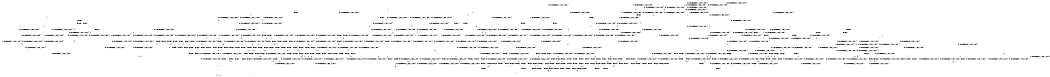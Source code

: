 digraph BCG {
size = "7, 10.5";
center = TRUE;
node [shape = circle];
0 [peripheries = 2];
0 -> 1 [label = "EX !0 !ATOMIC_EXCH_BRANCH (1, +0, FALSE, +0, 3, TRUE) !{}"];
0 -> 2 [label = "EX !2 !ATOMIC_EXCH_BRANCH (1, +0, TRUE, +0, 1, TRUE) !{}"];
0 -> 3 [label = "EX !1 !ATOMIC_EXCH_BRANCH (1, +1, TRUE, +0, 2, TRUE) !{}"];
0 -> 4 [label = "EX !0 !ATOMIC_EXCH_BRANCH (1, +0, FALSE, +0, 3, TRUE) !{}"];
0 -> 5 [label = "EX !2 !ATOMIC_EXCH_BRANCH (1, +0, TRUE, +0, 1, TRUE) !{}"];
0 -> 6 [label = "EX !1 !ATOMIC_EXCH_BRANCH (1, +1, TRUE, +0, 2, TRUE) !{}"];
1 -> 7 [label = "EX !2 !ATOMIC_EXCH_BRANCH (1, +0, TRUE, +0, 1, TRUE) !{}"];
2 -> 8 [label = "EX !0 !ATOMIC_EXCH_BRANCH (1, +0, FALSE, +0, 3, TRUE) !{}"];
3 -> 9 [label = "EX !0 !ATOMIC_EXCH_BRANCH (1, +0, FALSE, +0, 3, FALSE) !{}"];
4 -> 7 [label = "EX !2 !ATOMIC_EXCH_BRANCH (1, +0, TRUE, +0, 1, TRUE) !{}"];
4 -> 10 [label = "EX !1 !ATOMIC_EXCH_BRANCH (1, +1, TRUE, +0, 2, TRUE) !{}"];
4 -> 11 [label = "TERMINATE !0"];
4 -> 12 [label = "EX !2 !ATOMIC_EXCH_BRANCH (1, +0, TRUE, +0, 1, TRUE) !{}"];
4 -> 13 [label = "EX !1 !ATOMIC_EXCH_BRANCH (1, +1, TRUE, +0, 2, TRUE) !{}"];
4 -> 14 [label = "TERMINATE !0"];
5 -> 2 [label = "EX !2 !ATOMIC_EXCH_BRANCH (1, +0, TRUE, +0, 1, TRUE) !{}"];
5 -> 8 [label = "EX !0 !ATOMIC_EXCH_BRANCH (1, +0, FALSE, +0, 3, TRUE) !{}"];
5 -> 15 [label = "EX !1 !ATOMIC_EXCH_BRANCH (1, +1, TRUE, +0, 2, TRUE) !{}"];
5 -> 5 [label = "EX !2 !ATOMIC_EXCH_BRANCH (1, +0, TRUE, +0, 1, TRUE) !{}"];
5 -> 16 [label = "EX !0 !ATOMIC_EXCH_BRANCH (1, +0, FALSE, +0, 3, TRUE) !{}"];
5 -> 17 [label = "EX !1 !ATOMIC_EXCH_BRANCH (1, +1, TRUE, +0, 2, TRUE) !{}"];
6 -> 9 [label = "EX !0 !ATOMIC_EXCH_BRANCH (1, +0, FALSE, +0, 3, FALSE) !{}"];
6 -> 18 [label = "EX !2 !ATOMIC_EXCH_BRANCH (1, +0, TRUE, +0, 1, FALSE) !{}"];
6 -> 19 [label = "TERMINATE !1"];
6 -> 20 [label = "EX !0 !ATOMIC_EXCH_BRANCH (1, +0, FALSE, +0, 3, FALSE) !{}"];
6 -> 21 [label = "EX !2 !ATOMIC_EXCH_BRANCH (1, +0, TRUE, +0, 1, FALSE) !{}"];
6 -> 22 [label = "TERMINATE !1"];
7 -> 23 [label = "EX !1 !ATOMIC_EXCH_BRANCH (1, +1, TRUE, +0, 2, TRUE) !{}"];
8 -> 7 [label = "EX !2 !ATOMIC_EXCH_BRANCH (1, +0, TRUE, +0, 1, TRUE) !{}"];
9 -> 24 [label = "EX !0 !ATOMIC_EXCH_BRANCH (1, +1, TRUE, +1, 1, TRUE) !{}"];
10 -> 25 [label = "EX !2 !ATOMIC_EXCH_BRANCH (1, +0, TRUE, +0, 1, FALSE) !{}"];
11 -> 26 [label = "EX !2 !ATOMIC_EXCH_BRANCH (1, +0, TRUE, +0, 1, TRUE) !{}"];
12 -> 7 [label = "EX !2 !ATOMIC_EXCH_BRANCH (1, +0, TRUE, +0, 1, TRUE) !{}"];
12 -> 23 [label = "EX !1 !ATOMIC_EXCH_BRANCH (1, +1, TRUE, +0, 2, TRUE) !{}"];
12 -> 27 [label = "TERMINATE !0"];
12 -> 12 [label = "EX !2 !ATOMIC_EXCH_BRANCH (1, +0, TRUE, +0, 1, TRUE) !{}"];
12 -> 28 [label = "EX !1 !ATOMIC_EXCH_BRANCH (1, +1, TRUE, +0, 2, TRUE) !{}"];
12 -> 29 [label = "TERMINATE !0"];
13 -> 25 [label = "EX !2 !ATOMIC_EXCH_BRANCH (1, +0, TRUE, +0, 1, FALSE) !{}"];
13 -> 30 [label = "TERMINATE !0"];
13 -> 31 [label = "TERMINATE !1"];
13 -> 32 [label = "EX !2 !ATOMIC_EXCH_BRANCH (1, +0, TRUE, +0, 1, FALSE) !{}"];
13 -> 33 [label = "TERMINATE !0"];
13 -> 34 [label = "TERMINATE !1"];
14 -> 26 [label = "EX !2 !ATOMIC_EXCH_BRANCH (1, +0, TRUE, +0, 1, TRUE) !{}"];
14 -> 35 [label = "EX !1 !ATOMIC_EXCH_BRANCH (1, +1, TRUE, +0, 2, TRUE) !{}"];
14 -> 36 [label = "EX !2 !ATOMIC_EXCH_BRANCH (1, +0, TRUE, +0, 1, TRUE) !{}"];
14 -> 37 [label = "EX !1 !ATOMIC_EXCH_BRANCH (1, +1, TRUE, +0, 2, TRUE) !{}"];
15 -> 18 [label = "EX !2 !ATOMIC_EXCH_BRANCH (1, +0, TRUE, +0, 1, FALSE) !{}"];
16 -> 7 [label = "EX !2 !ATOMIC_EXCH_BRANCH (1, +0, TRUE, +0, 1, TRUE) !{}"];
16 -> 23 [label = "EX !1 !ATOMIC_EXCH_BRANCH (1, +1, TRUE, +0, 2, TRUE) !{}"];
16 -> 27 [label = "TERMINATE !0"];
16 -> 12 [label = "EX !2 !ATOMIC_EXCH_BRANCH (1, +0, TRUE, +0, 1, TRUE) !{}"];
16 -> 28 [label = "EX !1 !ATOMIC_EXCH_BRANCH (1, +1, TRUE, +0, 2, TRUE) !{}"];
16 -> 29 [label = "TERMINATE !0"];
17 -> 18 [label = "EX !2 !ATOMIC_EXCH_BRANCH (1, +0, TRUE, +0, 1, FALSE) !{}"];
17 -> 38 [label = "EX !0 !ATOMIC_EXCH_BRANCH (1, +0, FALSE, +0, 3, FALSE) !{}"];
17 -> 39 [label = "TERMINATE !1"];
17 -> 21 [label = "EX !2 !ATOMIC_EXCH_BRANCH (1, +0, TRUE, +0, 1, FALSE) !{}"];
17 -> 40 [label = "EX !0 !ATOMIC_EXCH_BRANCH (1, +0, FALSE, +0, 3, FALSE) !{}"];
17 -> 41 [label = "TERMINATE !1"];
18 -> 42 [label = "EX !0 !ATOMIC_EXCH_BRANCH (1, +0, FALSE, +0, 3, TRUE) !{}"];
19 -> 43 [label = "EX !0 !ATOMIC_EXCH_BRANCH (1, +0, FALSE, +0, 3, FALSE) !{}"];
20 -> 24 [label = "EX !0 !ATOMIC_EXCH_BRANCH (1, +1, TRUE, +1, 1, TRUE) !{}"];
20 -> 44 [label = "EX !2 !ATOMIC_EXCH_BRANCH (1, +0, TRUE, +0, 1, FALSE) !{}"];
20 -> 45 [label = "TERMINATE !1"];
20 -> 46 [label = "EX !0 !ATOMIC_EXCH_BRANCH (1, +1, TRUE, +1, 1, TRUE) !{}"];
20 -> 47 [label = "EX !2 !ATOMIC_EXCH_BRANCH (1, +0, TRUE, +0, 1, FALSE) !{}"];
20 -> 48 [label = "TERMINATE !1"];
21 -> 42 [label = "EX !0 !ATOMIC_EXCH_BRANCH (1, +0, FALSE, +0, 3, TRUE) !{}"];
21 -> 49 [label = "TERMINATE !2"];
21 -> 50 [label = "TERMINATE !1"];
21 -> 51 [label = "EX !0 !ATOMIC_EXCH_BRANCH (1, +0, FALSE, +0, 3, TRUE) !{}"];
21 -> 52 [label = "TERMINATE !2"];
21 -> 53 [label = "TERMINATE !1"];
22 -> 43 [label = "EX !0 !ATOMIC_EXCH_BRANCH (1, +0, FALSE, +0, 3, FALSE) !{}"];
22 -> 54 [label = "EX !2 !ATOMIC_EXCH_BRANCH (1, +0, TRUE, +0, 1, FALSE) !{}"];
22 -> 55 [label = "EX !0 !ATOMIC_EXCH_BRANCH (1, +0, FALSE, +0, 3, FALSE) !{}"];
22 -> 56 [label = "EX !2 !ATOMIC_EXCH_BRANCH (1, +0, TRUE, +0, 1, FALSE) !{}"];
23 -> 25 [label = "EX !2 !ATOMIC_EXCH_BRANCH (1, +0, TRUE, +0, 1, FALSE) !{}"];
24 -> 57 [label = "EX !2 !ATOMIC_EXCH_BRANCH (1, +0, TRUE, +0, 1, FALSE) !{}"];
25 -> 58 [label = "TERMINATE !0"];
26 -> 59 [label = "EX !1 !ATOMIC_EXCH_BRANCH (1, +1, TRUE, +0, 2, TRUE) !{}"];
27 -> 59 [label = "EX !1 !ATOMIC_EXCH_BRANCH (1, +1, TRUE, +0, 2, TRUE) !{}"];
28 -> 25 [label = "EX !2 !ATOMIC_EXCH_BRANCH (1, +0, TRUE, +0, 1, FALSE) !{}"];
28 -> 60 [label = "TERMINATE !0"];
28 -> 61 [label = "TERMINATE !1"];
28 -> 32 [label = "EX !2 !ATOMIC_EXCH_BRANCH (1, +0, TRUE, +0, 1, FALSE) !{}"];
28 -> 62 [label = "TERMINATE !0"];
28 -> 63 [label = "TERMINATE !1"];
29 -> 59 [label = "EX !1 !ATOMIC_EXCH_BRANCH (1, +1, TRUE, +0, 2, TRUE) !{}"];
29 -> 26 [label = "EX !2 !ATOMIC_EXCH_BRANCH (1, +0, TRUE, +0, 1, TRUE) !{}"];
29 -> 64 [label = "EX !1 !ATOMIC_EXCH_BRANCH (1, +1, TRUE, +0, 2, TRUE) !{}"];
29 -> 36 [label = "EX !2 !ATOMIC_EXCH_BRANCH (1, +0, TRUE, +0, 1, TRUE) !{}"];
30 -> 65 [label = "EX !2 !ATOMIC_EXCH_BRANCH (1, +0, TRUE, +0, 1, FALSE) !{}"];
31 -> 66 [label = "EX !2 !ATOMIC_EXCH_BRANCH (1, +0, TRUE, +0, 1, FALSE) !{}"];
32 -> 58 [label = "TERMINATE !0"];
32 -> 67 [label = "TERMINATE !2"];
32 -> 68 [label = "TERMINATE !1"];
32 -> 69 [label = "TERMINATE !0"];
32 -> 70 [label = "TERMINATE !2"];
32 -> 71 [label = "TERMINATE !1"];
33 -> 65 [label = "EX !2 !ATOMIC_EXCH_BRANCH (1, +0, TRUE, +0, 1, FALSE) !{}"];
33 -> 72 [label = "TERMINATE !1"];
33 -> 73 [label = "EX !2 !ATOMIC_EXCH_BRANCH (1, +0, TRUE, +0, 1, FALSE) !{}"];
33 -> 74 [label = "TERMINATE !1"];
34 -> 66 [label = "EX !2 !ATOMIC_EXCH_BRANCH (1, +0, TRUE, +0, 1, FALSE) !{}"];
34 -> 72 [label = "TERMINATE !0"];
34 -> 75 [label = "EX !2 !ATOMIC_EXCH_BRANCH (1, +0, TRUE, +0, 1, FALSE) !{}"];
34 -> 74 [label = "TERMINATE !0"];
35 -> 65 [label = "EX !2 !ATOMIC_EXCH_BRANCH (1, +0, TRUE, +0, 1, FALSE) !{}"];
36 -> 26 [label = "EX !2 !ATOMIC_EXCH_BRANCH (1, +0, TRUE, +0, 1, TRUE) !{}"];
36 -> 59 [label = "EX !1 !ATOMIC_EXCH_BRANCH (1, +1, TRUE, +0, 2, TRUE) !{}"];
36 -> 36 [label = "EX !2 !ATOMIC_EXCH_BRANCH (1, +0, TRUE, +0, 1, TRUE) !{}"];
36 -> 64 [label = "EX !1 !ATOMIC_EXCH_BRANCH (1, +1, TRUE, +0, 2, TRUE) !{}"];
37 -> 65 [label = "EX !2 !ATOMIC_EXCH_BRANCH (1, +0, TRUE, +0, 1, FALSE) !{}"];
37 -> 72 [label = "TERMINATE !1"];
37 -> 73 [label = "EX !2 !ATOMIC_EXCH_BRANCH (1, +0, TRUE, +0, 1, FALSE) !{}"];
37 -> 74 [label = "TERMINATE !1"];
38 -> 76 [label = "EX !0 !ATOMIC_EXCH_BRANCH (1, +1, TRUE, +1, 1, TRUE) !{}"];
39 -> 77 [label = "EX !0 !ATOMIC_EXCH_BRANCH (1, +0, FALSE, +0, 3, FALSE) !{}"];
40 -> 76 [label = "EX !0 !ATOMIC_EXCH_BRANCH (1, +1, TRUE, +1, 1, TRUE) !{}"];
40 -> 44 [label = "EX !2 !ATOMIC_EXCH_BRANCH (1, +0, TRUE, +0, 1, FALSE) !{}"];
40 -> 78 [label = "TERMINATE !1"];
40 -> 79 [label = "EX !0 !ATOMIC_EXCH_BRANCH (1, +1, TRUE, +1, 1, TRUE) !{}"];
40 -> 47 [label = "EX !2 !ATOMIC_EXCH_BRANCH (1, +0, TRUE, +0, 1, FALSE) !{}"];
40 -> 80 [label = "TERMINATE !1"];
41 -> 77 [label = "EX !0 !ATOMIC_EXCH_BRANCH (1, +0, FALSE, +0, 3, FALSE) !{}"];
41 -> 54 [label = "EX !2 !ATOMIC_EXCH_BRANCH (1, +0, TRUE, +0, 1, FALSE) !{}"];
41 -> 81 [label = "EX !0 !ATOMIC_EXCH_BRANCH (1, +0, FALSE, +0, 3, FALSE) !{}"];
41 -> 56 [label = "EX !2 !ATOMIC_EXCH_BRANCH (1, +0, TRUE, +0, 1, FALSE) !{}"];
42 -> 58 [label = "TERMINATE !0"];
43 -> 82 [label = "EX !0 !ATOMIC_EXCH_BRANCH (1, +1, TRUE, +1, 1, TRUE) !{}"];
44 -> 83 [label = "EX !0 !ATOMIC_EXCH_BRANCH (1, +1, TRUE, +1, 1, FALSE) !{}"];
45 -> 84 [label = "EX !2 !ATOMIC_EXCH_BRANCH (1, +0, TRUE, +0, 1, FALSE) !{}"];
46 -> 9 [label = "EX !0 !ATOMIC_EXCH_BRANCH (1, +0, FALSE, +0, 3, FALSE) !{}"];
46 -> 57 [label = "EX !2 !ATOMIC_EXCH_BRANCH (1, +0, TRUE, +0, 1, FALSE) !{}"];
46 -> 85 [label = "TERMINATE !1"];
46 -> 20 [label = "EX !0 !ATOMIC_EXCH_BRANCH (1, +0, FALSE, +0, 3, FALSE) !{}"];
46 -> 86 [label = "EX !2 !ATOMIC_EXCH_BRANCH (1, +0, TRUE, +0, 1, FALSE) !{}"];
46 -> 87 [label = "TERMINATE !1"];
47 -> 83 [label = "EX !0 !ATOMIC_EXCH_BRANCH (1, +1, TRUE, +1, 1, FALSE) !{}"];
47 -> 88 [label = "TERMINATE !2"];
47 -> 89 [label = "TERMINATE !1"];
47 -> 90 [label = "EX !0 !ATOMIC_EXCH_BRANCH (1, +1, TRUE, +1, 1, FALSE) !{}"];
47 -> 91 [label = "TERMINATE !2"];
47 -> 92 [label = "TERMINATE !1"];
48 -> 84 [label = "EX !2 !ATOMIC_EXCH_BRANCH (1, +0, TRUE, +0, 1, FALSE) !{}"];
48 -> 82 [label = "EX !0 !ATOMIC_EXCH_BRANCH (1, +1, TRUE, +1, 1, TRUE) !{}"];
48 -> 93 [label = "EX !2 !ATOMIC_EXCH_BRANCH (1, +0, TRUE, +0, 1, FALSE) !{}"];
48 -> 94 [label = "EX !0 !ATOMIC_EXCH_BRANCH (1, +1, TRUE, +1, 1, TRUE) !{}"];
49 -> 95 [label = "EX !0 !ATOMIC_EXCH_BRANCH (1, +0, FALSE, +0, 3, TRUE) !{}"];
50 -> 96 [label = "EX !0 !ATOMIC_EXCH_BRANCH (1, +0, FALSE, +0, 3, TRUE) !{}"];
51 -> 58 [label = "TERMINATE !0"];
51 -> 67 [label = "TERMINATE !2"];
51 -> 68 [label = "TERMINATE !1"];
51 -> 69 [label = "TERMINATE !0"];
51 -> 70 [label = "TERMINATE !2"];
51 -> 71 [label = "TERMINATE !1"];
52 -> 95 [label = "EX !0 !ATOMIC_EXCH_BRANCH (1, +0, FALSE, +0, 3, TRUE) !{}"];
52 -> 97 [label = "TERMINATE !1"];
52 -> 98 [label = "EX !0 !ATOMIC_EXCH_BRANCH (1, +0, FALSE, +0, 3, TRUE) !{}"];
52 -> 99 [label = "TERMINATE !1"];
53 -> 96 [label = "EX !0 !ATOMIC_EXCH_BRANCH (1, +0, FALSE, +0, 3, TRUE) !{}"];
53 -> 97 [label = "TERMINATE !2"];
53 -> 100 [label = "EX !0 !ATOMIC_EXCH_BRANCH (1, +0, FALSE, +0, 3, TRUE) !{}"];
53 -> 99 [label = "TERMINATE !2"];
54 -> 96 [label = "EX !0 !ATOMIC_EXCH_BRANCH (1, +0, FALSE, +0, 3, TRUE) !{}"];
55 -> 82 [label = "EX !0 !ATOMIC_EXCH_BRANCH (1, +1, TRUE, +1, 1, TRUE) !{}"];
55 -> 84 [label = "EX !2 !ATOMIC_EXCH_BRANCH (1, +0, TRUE, +0, 1, FALSE) !{}"];
55 -> 94 [label = "EX !0 !ATOMIC_EXCH_BRANCH (1, +1, TRUE, +1, 1, TRUE) !{}"];
55 -> 93 [label = "EX !2 !ATOMIC_EXCH_BRANCH (1, +0, TRUE, +0, 1, FALSE) !{}"];
56 -> 96 [label = "EX !0 !ATOMIC_EXCH_BRANCH (1, +0, FALSE, +0, 3, TRUE) !{}"];
56 -> 97 [label = "TERMINATE !2"];
56 -> 100 [label = "EX !0 !ATOMIC_EXCH_BRANCH (1, +0, FALSE, +0, 3, TRUE) !{}"];
56 -> 99 [label = "TERMINATE !2"];
57 -> 42 [label = "EX !0 !ATOMIC_EXCH_BRANCH (1, +0, FALSE, +0, 3, TRUE) !{}"];
58 -> 101 [label = "TERMINATE !2"];
59 -> 65 [label = "EX !2 !ATOMIC_EXCH_BRANCH (1, +0, TRUE, +0, 1, FALSE) !{}"];
60 -> 102 [label = "TERMINATE !1"];
61 -> 102 [label = "TERMINATE !0"];
62 -> 102 [label = "TERMINATE !1"];
62 -> 65 [label = "EX !2 !ATOMIC_EXCH_BRANCH (1, +0, TRUE, +0, 1, FALSE) !{}"];
62 -> 103 [label = "TERMINATE !1"];
62 -> 73 [label = "EX !2 !ATOMIC_EXCH_BRANCH (1, +0, TRUE, +0, 1, FALSE) !{}"];
63 -> 102 [label = "TERMINATE !0"];
63 -> 66 [label = "EX !2 !ATOMIC_EXCH_BRANCH (1, +0, TRUE, +0, 1, FALSE) !{}"];
63 -> 103 [label = "TERMINATE !0"];
63 -> 75 [label = "EX !2 !ATOMIC_EXCH_BRANCH (1, +0, TRUE, +0, 1, FALSE) !{}"];
64 -> 65 [label = "EX !2 !ATOMIC_EXCH_BRANCH (1, +0, TRUE, +0, 1, FALSE) !{}"];
64 -> 102 [label = "TERMINATE !1"];
64 -> 73 [label = "EX !2 !ATOMIC_EXCH_BRANCH (1, +0, TRUE, +0, 1, FALSE) !{}"];
64 -> 103 [label = "TERMINATE !1"];
65 -> 101 [label = "TERMINATE !2"];
66 -> 104 [label = "TERMINATE !0"];
67 -> 101 [label = "TERMINATE !0"];
68 -> 104 [label = "TERMINATE !0"];
69 -> 101 [label = "TERMINATE !2"];
69 -> 104 [label = "TERMINATE !1"];
69 -> 105 [label = "TERMINATE !2"];
69 -> 106 [label = "TERMINATE !1"];
70 -> 101 [label = "TERMINATE !0"];
70 -> 107 [label = "TERMINATE !1"];
70 -> 105 [label = "TERMINATE !0"];
70 -> 108 [label = "TERMINATE !1"];
71 -> 104 [label = "TERMINATE !0"];
71 -> 107 [label = "TERMINATE !2"];
71 -> 106 [label = "TERMINATE !0"];
71 -> 108 [label = "TERMINATE !2"];
72 -> 109 [label = "EX !2 !ATOMIC_EXCH_BRANCH (1, +0, TRUE, +0, 1, FALSE) !{}"];
73 -> 101 [label = "TERMINATE !2"];
73 -> 104 [label = "TERMINATE !1"];
73 -> 105 [label = "TERMINATE !2"];
73 -> 106 [label = "TERMINATE !1"];
74 -> 109 [label = "EX !2 !ATOMIC_EXCH_BRANCH (1, +0, TRUE, +0, 1, FALSE) !{}"];
74 -> 110 [label = "EX !2 !ATOMIC_EXCH_BRANCH (1, +0, TRUE, +0, 1, FALSE) !{}"];
75 -> 104 [label = "TERMINATE !0"];
75 -> 107 [label = "TERMINATE !2"];
75 -> 106 [label = "TERMINATE !0"];
75 -> 108 [label = "TERMINATE !2"];
76 -> 57 [label = "EX !2 !ATOMIC_EXCH_BRANCH (1, +0, TRUE, +0, 1, FALSE) !{}"];
77 -> 111 [label = "EX !0 !ATOMIC_EXCH_BRANCH (1, +1, TRUE, +1, 1, TRUE) !{}"];
78 -> 111 [label = "EX !0 !ATOMIC_EXCH_BRANCH (1, +1, TRUE, +1, 1, TRUE) !{}"];
79 -> 38 [label = "EX !0 !ATOMIC_EXCH_BRANCH (1, +0, FALSE, +0, 3, FALSE) !{}"];
79 -> 57 [label = "EX !2 !ATOMIC_EXCH_BRANCH (1, +0, TRUE, +0, 1, FALSE) !{}"];
79 -> 112 [label = "TERMINATE !1"];
79 -> 40 [label = "EX !0 !ATOMIC_EXCH_BRANCH (1, +0, FALSE, +0, 3, FALSE) !{}"];
79 -> 86 [label = "EX !2 !ATOMIC_EXCH_BRANCH (1, +0, TRUE, +0, 1, FALSE) !{}"];
79 -> 113 [label = "TERMINATE !1"];
80 -> 111 [label = "EX !0 !ATOMIC_EXCH_BRANCH (1, +1, TRUE, +1, 1, TRUE) !{}"];
80 -> 84 [label = "EX !2 !ATOMIC_EXCH_BRANCH (1, +0, TRUE, +0, 1, FALSE) !{}"];
80 -> 114 [label = "EX !0 !ATOMIC_EXCH_BRANCH (1, +1, TRUE, +1, 1, TRUE) !{}"];
80 -> 93 [label = "EX !2 !ATOMIC_EXCH_BRANCH (1, +0, TRUE, +0, 1, FALSE) !{}"];
81 -> 111 [label = "EX !0 !ATOMIC_EXCH_BRANCH (1, +1, TRUE, +1, 1, TRUE) !{}"];
81 -> 84 [label = "EX !2 !ATOMIC_EXCH_BRANCH (1, +0, TRUE, +0, 1, FALSE) !{}"];
81 -> 114 [label = "EX !0 !ATOMIC_EXCH_BRANCH (1, +1, TRUE, +1, 1, TRUE) !{}"];
81 -> 93 [label = "EX !2 !ATOMIC_EXCH_BRANCH (1, +0, TRUE, +0, 1, FALSE) !{}"];
82 -> 115 [label = "EX !2 !ATOMIC_EXCH_BRANCH (1, +0, TRUE, +0, 1, FALSE) !{}"];
83 -> 116 [label = "TERMINATE !0"];
84 -> 117 [label = "EX !0 !ATOMIC_EXCH_BRANCH (1, +1, TRUE, +1, 1, FALSE) !{}"];
85 -> 115 [label = "EX !2 !ATOMIC_EXCH_BRANCH (1, +0, TRUE, +0, 1, FALSE) !{}"];
86 -> 42 [label = "EX !0 !ATOMIC_EXCH_BRANCH (1, +0, FALSE, +0, 3, TRUE) !{}"];
86 -> 118 [label = "TERMINATE !2"];
86 -> 119 [label = "TERMINATE !1"];
86 -> 51 [label = "EX !0 !ATOMIC_EXCH_BRANCH (1, +0, FALSE, +0, 3, TRUE) !{}"];
86 -> 120 [label = "TERMINATE !2"];
86 -> 121 [label = "TERMINATE !1"];
87 -> 115 [label = "EX !2 !ATOMIC_EXCH_BRANCH (1, +0, TRUE, +0, 1, FALSE) !{}"];
87 -> 43 [label = "EX !0 !ATOMIC_EXCH_BRANCH (1, +0, FALSE, +0, 3, FALSE) !{}"];
87 -> 122 [label = "EX !2 !ATOMIC_EXCH_BRANCH (1, +0, TRUE, +0, 1, FALSE) !{}"];
87 -> 55 [label = "EX !0 !ATOMIC_EXCH_BRANCH (1, +0, FALSE, +0, 3, FALSE) !{}"];
88 -> 123 [label = "TERMINATE !1"];
89 -> 123 [label = "TERMINATE !2"];
90 -> 116 [label = "TERMINATE !0"];
90 -> 124 [label = "TERMINATE !2"];
90 -> 125 [label = "TERMINATE !1"];
90 -> 126 [label = "TERMINATE !0"];
90 -> 127 [label = "TERMINATE !2"];
90 -> 128 [label = "TERMINATE !1"];
91 -> 123 [label = "TERMINATE !1"];
91 -> 129 [label = "EX !0 !ATOMIC_EXCH_BRANCH (1, +1, TRUE, +1, 1, FALSE) !{}"];
91 -> 130 [label = "TERMINATE !1"];
91 -> 131 [label = "EX !0 !ATOMIC_EXCH_BRANCH (1, +1, TRUE, +1, 1, FALSE) !{}"];
92 -> 123 [label = "TERMINATE !2"];
92 -> 117 [label = "EX !0 !ATOMIC_EXCH_BRANCH (1, +1, TRUE, +1, 1, FALSE) !{}"];
92 -> 130 [label = "TERMINATE !2"];
92 -> 132 [label = "EX !0 !ATOMIC_EXCH_BRANCH (1, +1, TRUE, +1, 1, FALSE) !{}"];
93 -> 117 [label = "EX !0 !ATOMIC_EXCH_BRANCH (1, +1, TRUE, +1, 1, FALSE) !{}"];
93 -> 123 [label = "TERMINATE !2"];
93 -> 132 [label = "EX !0 !ATOMIC_EXCH_BRANCH (1, +1, TRUE, +1, 1, FALSE) !{}"];
93 -> 130 [label = "TERMINATE !2"];
94 -> 43 [label = "EX !0 !ATOMIC_EXCH_BRANCH (1, +0, FALSE, +0, 3, FALSE) !{}"];
94 -> 115 [label = "EX !2 !ATOMIC_EXCH_BRANCH (1, +0, TRUE, +0, 1, FALSE) !{}"];
94 -> 55 [label = "EX !0 !ATOMIC_EXCH_BRANCH (1, +0, FALSE, +0, 3, FALSE) !{}"];
94 -> 122 [label = "EX !2 !ATOMIC_EXCH_BRANCH (1, +0, TRUE, +0, 1, FALSE) !{}"];
95 -> 101 [label = "TERMINATE !0"];
96 -> 104 [label = "TERMINATE !0"];
97 -> 133 [label = "EX !0 !ATOMIC_EXCH_BRANCH (1, +0, FALSE, +0, 3, TRUE) !{}"];
98 -> 101 [label = "TERMINATE !0"];
98 -> 107 [label = "TERMINATE !1"];
98 -> 105 [label = "TERMINATE !0"];
98 -> 108 [label = "TERMINATE !1"];
99 -> 133 [label = "EX !0 !ATOMIC_EXCH_BRANCH (1, +0, FALSE, +0, 3, TRUE) !{}"];
99 -> 134 [label = "EX !0 !ATOMIC_EXCH_BRANCH (1, +0, FALSE, +0, 3, TRUE) !{}"];
100 -> 104 [label = "TERMINATE !0"];
100 -> 107 [label = "TERMINATE !2"];
100 -> 106 [label = "TERMINATE !0"];
100 -> 108 [label = "TERMINATE !2"];
101 -> 135 [label = "TERMINATE !1"];
102 -> 109 [label = "EX !2 !ATOMIC_EXCH_BRANCH (1, +0, TRUE, +0, 1, FALSE) !{}"];
103 -> 109 [label = "EX !2 !ATOMIC_EXCH_BRANCH (1, +0, TRUE, +0, 1, FALSE) !{}"];
103 -> 110 [label = "EX !2 !ATOMIC_EXCH_BRANCH (1, +0, TRUE, +0, 1, FALSE) !{}"];
104 -> 135 [label = "TERMINATE !2"];
105 -> 135 [label = "TERMINATE !1"];
105 -> 136 [label = "TERMINATE !1"];
106 -> 135 [label = "TERMINATE !2"];
106 -> 136 [label = "TERMINATE !2"];
107 -> 135 [label = "TERMINATE !0"];
108 -> 135 [label = "TERMINATE !0"];
108 -> 136 [label = "TERMINATE !0"];
109 -> 135 [label = "TERMINATE !2"];
110 -> 135 [label = "TERMINATE !2"];
110 -> 136 [label = "TERMINATE !2"];
111 -> 115 [label = "EX !2 !ATOMIC_EXCH_BRANCH (1, +0, TRUE, +0, 1, FALSE) !{}"];
112 -> 77 [label = "EX !0 !ATOMIC_EXCH_BRANCH (1, +0, FALSE, +0, 3, FALSE) !{}"];
113 -> 77 [label = "EX !0 !ATOMIC_EXCH_BRANCH (1, +0, FALSE, +0, 3, FALSE) !{}"];
113 -> 115 [label = "EX !2 !ATOMIC_EXCH_BRANCH (1, +0, TRUE, +0, 1, FALSE) !{}"];
113 -> 81 [label = "EX !0 !ATOMIC_EXCH_BRANCH (1, +0, FALSE, +0, 3, FALSE) !{}"];
113 -> 122 [label = "EX !2 !ATOMIC_EXCH_BRANCH (1, +0, TRUE, +0, 1, FALSE) !{}"];
114 -> 77 [label = "EX !0 !ATOMIC_EXCH_BRANCH (1, +0, FALSE, +0, 3, FALSE) !{}"];
114 -> 115 [label = "EX !2 !ATOMIC_EXCH_BRANCH (1, +0, TRUE, +0, 1, FALSE) !{}"];
114 -> 81 [label = "EX !0 !ATOMIC_EXCH_BRANCH (1, +0, FALSE, +0, 3, FALSE) !{}"];
114 -> 122 [label = "EX !2 !ATOMIC_EXCH_BRANCH (1, +0, TRUE, +0, 1, FALSE) !{}"];
115 -> 96 [label = "EX !0 !ATOMIC_EXCH_BRANCH (1, +0, FALSE, +0, 3, TRUE) !{}"];
116 -> 137 [label = "TERMINATE !2"];
117 -> 138 [label = "TERMINATE !0"];
118 -> 139 [label = "TERMINATE !1"];
119 -> 139 [label = "TERMINATE !2"];
120 -> 139 [label = "TERMINATE !1"];
120 -> 95 [label = "EX !0 !ATOMIC_EXCH_BRANCH (1, +0, FALSE, +0, 3, TRUE) !{}"];
120 -> 140 [label = "TERMINATE !1"];
120 -> 98 [label = "EX !0 !ATOMIC_EXCH_BRANCH (1, +0, FALSE, +0, 3, TRUE) !{}"];
121 -> 139 [label = "TERMINATE !2"];
121 -> 96 [label = "EX !0 !ATOMIC_EXCH_BRANCH (1, +0, FALSE, +0, 3, TRUE) !{}"];
121 -> 140 [label = "TERMINATE !2"];
121 -> 100 [label = "EX !0 !ATOMIC_EXCH_BRANCH (1, +0, FALSE, +0, 3, TRUE) !{}"];
122 -> 96 [label = "EX !0 !ATOMIC_EXCH_BRANCH (1, +0, FALSE, +0, 3, TRUE) !{}"];
122 -> 139 [label = "TERMINATE !2"];
122 -> 100 [label = "EX !0 !ATOMIC_EXCH_BRANCH (1, +0, FALSE, +0, 3, TRUE) !{}"];
122 -> 140 [label = "TERMINATE !2"];
123 -> 141 [label = "EX !0 !ATOMIC_EXCH_BRANCH (1, +1, TRUE, +1, 1, FALSE) !{}"];
124 -> 137 [label = "TERMINATE !0"];
125 -> 138 [label = "TERMINATE !0"];
126 -> 137 [label = "TERMINATE !2"];
126 -> 138 [label = "TERMINATE !1"];
126 -> 142 [label = "TERMINATE !2"];
126 -> 143 [label = "TERMINATE !1"];
127 -> 137 [label = "TERMINATE !0"];
127 -> 144 [label = "TERMINATE !1"];
127 -> 142 [label = "TERMINATE !0"];
127 -> 145 [label = "TERMINATE !1"];
128 -> 138 [label = "TERMINATE !0"];
128 -> 144 [label = "TERMINATE !2"];
128 -> 143 [label = "TERMINATE !0"];
128 -> 145 [label = "TERMINATE !2"];
129 -> 137 [label = "TERMINATE !0"];
130 -> 141 [label = "EX !0 !ATOMIC_EXCH_BRANCH (1, +1, TRUE, +1, 1, FALSE) !{}"];
130 -> 146 [label = "EX !0 !ATOMIC_EXCH_BRANCH (1, +1, TRUE, +1, 1, FALSE) !{}"];
131 -> 137 [label = "TERMINATE !0"];
131 -> 144 [label = "TERMINATE !1"];
131 -> 142 [label = "TERMINATE !0"];
131 -> 145 [label = "TERMINATE !1"];
132 -> 138 [label = "TERMINATE !0"];
132 -> 144 [label = "TERMINATE !2"];
132 -> 143 [label = "TERMINATE !0"];
132 -> 145 [label = "TERMINATE !2"];
133 -> 135 [label = "TERMINATE !0"];
134 -> 135 [label = "TERMINATE !0"];
134 -> 136 [label = "TERMINATE !0"];
135 -> 147 [label = "exit"];
136 -> 148 [label = "exit"];
137 -> 149 [label = "TERMINATE !1"];
138 -> 149 [label = "TERMINATE !2"];
139 -> 133 [label = "EX !0 !ATOMIC_EXCH_BRANCH (1, +0, FALSE, +0, 3, TRUE) !{}"];
140 -> 133 [label = "EX !0 !ATOMIC_EXCH_BRANCH (1, +0, FALSE, +0, 3, TRUE) !{}"];
140 -> 134 [label = "EX !0 !ATOMIC_EXCH_BRANCH (1, +0, FALSE, +0, 3, TRUE) !{}"];
141 -> 149 [label = "TERMINATE !0"];
142 -> 149 [label = "TERMINATE !1"];
142 -> 150 [label = "TERMINATE !1"];
143 -> 149 [label = "TERMINATE !2"];
143 -> 150 [label = "TERMINATE !2"];
144 -> 149 [label = "TERMINATE !0"];
145 -> 149 [label = "TERMINATE !0"];
145 -> 150 [label = "TERMINATE !0"];
146 -> 149 [label = "TERMINATE !0"];
146 -> 150 [label = "TERMINATE !0"];
149 -> 147 [label = "exit"];
150 -> 148 [label = "exit"];
}
